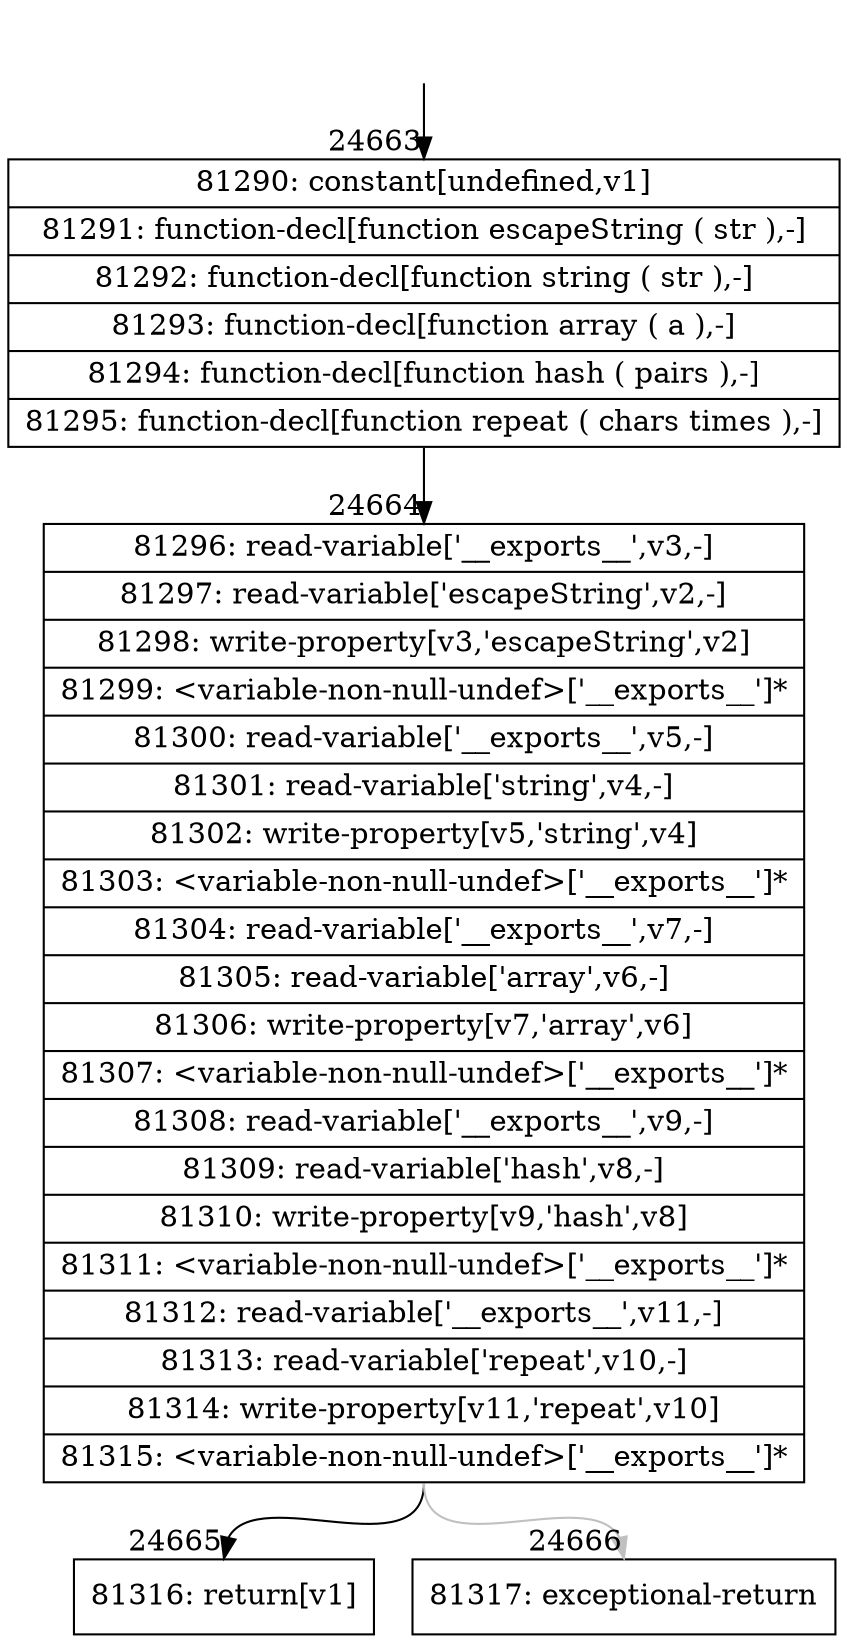 digraph {
rankdir="TD"
BB_entry2157[shape=none,label=""];
BB_entry2157 -> BB24663 [tailport=s, headport=n, headlabel="    24663"]
BB24663 [shape=record label="{81290: constant[undefined,v1]|81291: function-decl[function escapeString ( str ),-]|81292: function-decl[function string ( str ),-]|81293: function-decl[function array ( a ),-]|81294: function-decl[function hash ( pairs ),-]|81295: function-decl[function repeat ( chars times ),-]}" ] 
BB24663 -> BB24664 [tailport=s, headport=n, headlabel="      24664"]
BB24664 [shape=record label="{81296: read-variable['__exports__',v3,-]|81297: read-variable['escapeString',v2,-]|81298: write-property[v3,'escapeString',v2]|81299: \<variable-non-null-undef\>['__exports__']*|81300: read-variable['__exports__',v5,-]|81301: read-variable['string',v4,-]|81302: write-property[v5,'string',v4]|81303: \<variable-non-null-undef\>['__exports__']*|81304: read-variable['__exports__',v7,-]|81305: read-variable['array',v6,-]|81306: write-property[v7,'array',v6]|81307: \<variable-non-null-undef\>['__exports__']*|81308: read-variable['__exports__',v9,-]|81309: read-variable['hash',v8,-]|81310: write-property[v9,'hash',v8]|81311: \<variable-non-null-undef\>['__exports__']*|81312: read-variable['__exports__',v11,-]|81313: read-variable['repeat',v10,-]|81314: write-property[v11,'repeat',v10]|81315: \<variable-non-null-undef\>['__exports__']*}" ] 
BB24664 -> BB24665 [tailport=s, headport=n, headlabel="      24665"]
BB24664 -> BB24666 [tailport=s, headport=n, color=gray, headlabel="      24666"]
BB24665 [shape=record label="{81316: return[v1]}" ] 
BB24666 [shape=record label="{81317: exceptional-return}" ] 
//#$~ 46168
}
